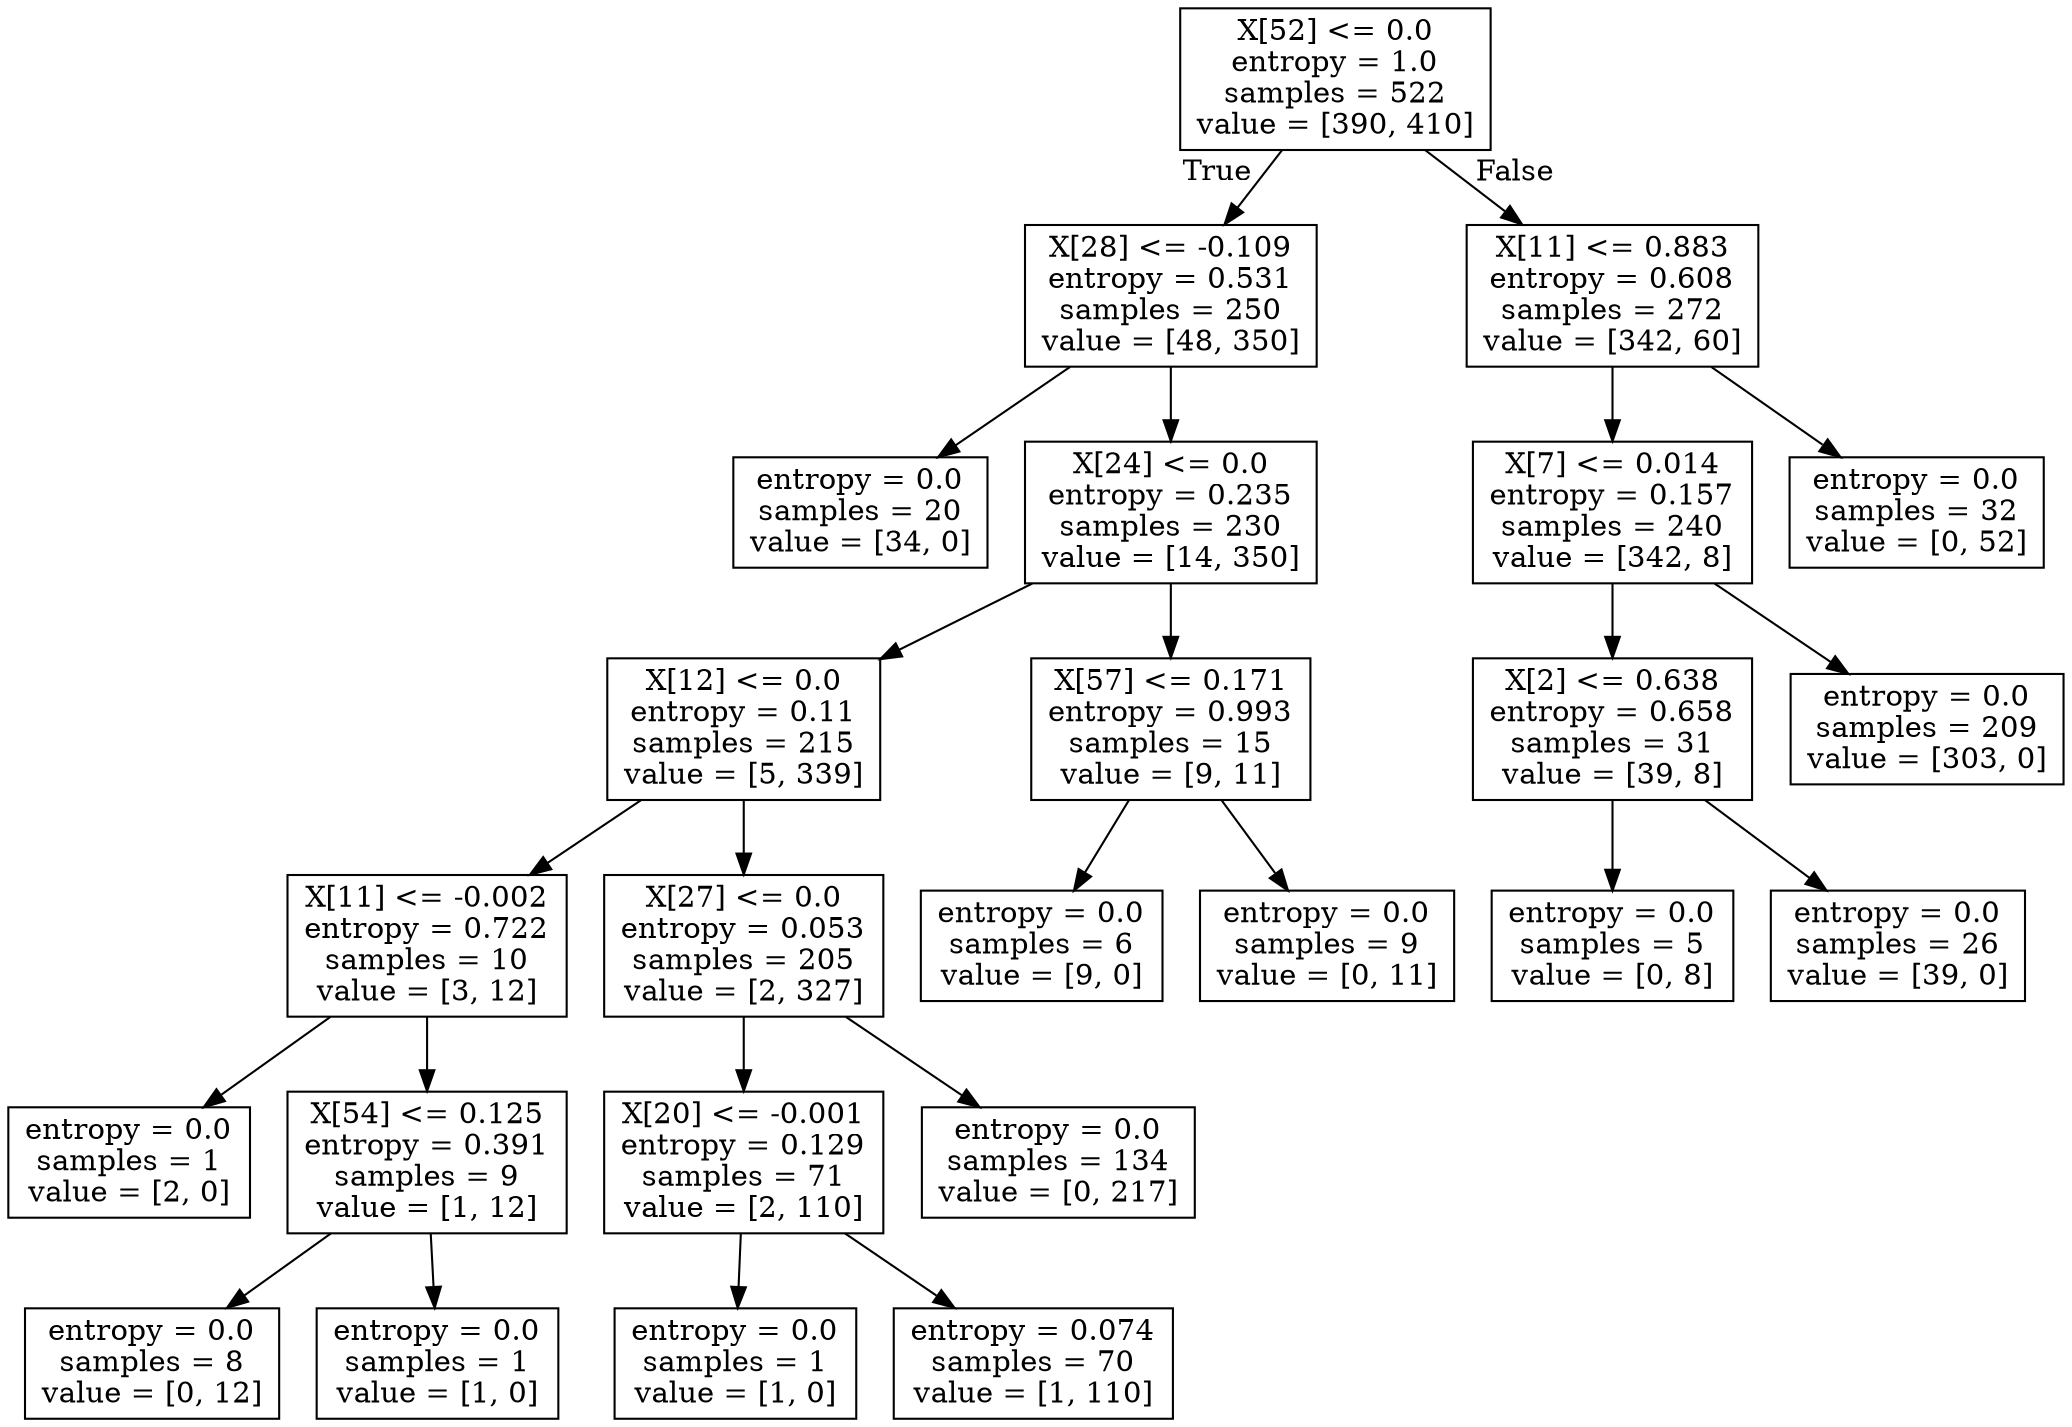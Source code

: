 digraph Tree {
node [shape=box] ;
0 [label="X[52] <= 0.0\nentropy = 1.0\nsamples = 522\nvalue = [390, 410]"] ;
1 [label="X[28] <= -0.109\nentropy = 0.531\nsamples = 250\nvalue = [48, 350]"] ;
0 -> 1 [labeldistance=2.5, labelangle=45, headlabel="True"] ;
2 [label="entropy = 0.0\nsamples = 20\nvalue = [34, 0]"] ;
1 -> 2 ;
3 [label="X[24] <= 0.0\nentropy = 0.235\nsamples = 230\nvalue = [14, 350]"] ;
1 -> 3 ;
4 [label="X[12] <= 0.0\nentropy = 0.11\nsamples = 215\nvalue = [5, 339]"] ;
3 -> 4 ;
5 [label="X[11] <= -0.002\nentropy = 0.722\nsamples = 10\nvalue = [3, 12]"] ;
4 -> 5 ;
6 [label="entropy = 0.0\nsamples = 1\nvalue = [2, 0]"] ;
5 -> 6 ;
7 [label="X[54] <= 0.125\nentropy = 0.391\nsamples = 9\nvalue = [1, 12]"] ;
5 -> 7 ;
8 [label="entropy = 0.0\nsamples = 8\nvalue = [0, 12]"] ;
7 -> 8 ;
9 [label="entropy = 0.0\nsamples = 1\nvalue = [1, 0]"] ;
7 -> 9 ;
10 [label="X[27] <= 0.0\nentropy = 0.053\nsamples = 205\nvalue = [2, 327]"] ;
4 -> 10 ;
11 [label="X[20] <= -0.001\nentropy = 0.129\nsamples = 71\nvalue = [2, 110]"] ;
10 -> 11 ;
12 [label="entropy = 0.0\nsamples = 1\nvalue = [1, 0]"] ;
11 -> 12 ;
13 [label="entropy = 0.074\nsamples = 70\nvalue = [1, 110]"] ;
11 -> 13 ;
14 [label="entropy = 0.0\nsamples = 134\nvalue = [0, 217]"] ;
10 -> 14 ;
15 [label="X[57] <= 0.171\nentropy = 0.993\nsamples = 15\nvalue = [9, 11]"] ;
3 -> 15 ;
16 [label="entropy = 0.0\nsamples = 6\nvalue = [9, 0]"] ;
15 -> 16 ;
17 [label="entropy = 0.0\nsamples = 9\nvalue = [0, 11]"] ;
15 -> 17 ;
18 [label="X[11] <= 0.883\nentropy = 0.608\nsamples = 272\nvalue = [342, 60]"] ;
0 -> 18 [labeldistance=2.5, labelangle=-45, headlabel="False"] ;
19 [label="X[7] <= 0.014\nentropy = 0.157\nsamples = 240\nvalue = [342, 8]"] ;
18 -> 19 ;
20 [label="X[2] <= 0.638\nentropy = 0.658\nsamples = 31\nvalue = [39, 8]"] ;
19 -> 20 ;
21 [label="entropy = 0.0\nsamples = 5\nvalue = [0, 8]"] ;
20 -> 21 ;
22 [label="entropy = 0.0\nsamples = 26\nvalue = [39, 0]"] ;
20 -> 22 ;
23 [label="entropy = 0.0\nsamples = 209\nvalue = [303, 0]"] ;
19 -> 23 ;
24 [label="entropy = 0.0\nsamples = 32\nvalue = [0, 52]"] ;
18 -> 24 ;
}